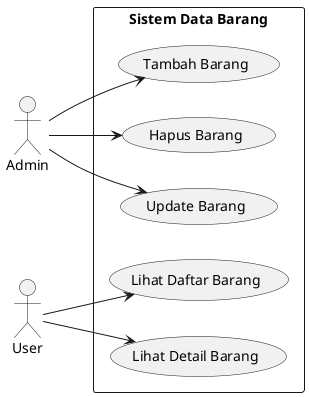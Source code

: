 @startuml
left to right direction
actor Admin
actor User

rectangle "Sistem Data Barang" {
    usecase "Tambah Barang" as UC_Tambah
    usecase "Hapus Barang" as UC_Hapus
    usecase "Update Barang" as UC_Update
    usecase "Lihat Daftar Barang" as UC_LihatDaftar
    usecase "Lihat Detail Barang" as UC_LihatDetail
}

Admin --> UC_Tambah
Admin --> UC_Hapus
Admin --> UC_Update
User --> UC_LihatDaftar
User --> UC_LihatDetail

@enduml